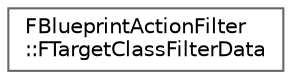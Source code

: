 digraph "Graphical Class Hierarchy"
{
 // INTERACTIVE_SVG=YES
 // LATEX_PDF_SIZE
  bgcolor="transparent";
  edge [fontname=Helvetica,fontsize=10,labelfontname=Helvetica,labelfontsize=10];
  node [fontname=Helvetica,fontsize=10,shape=box,height=0.2,width=0.4];
  rankdir="LR";
  Node0 [id="Node000000",label="FBlueprintActionFilter\l::FTargetClassFilterData",height=0.2,width=0.4,color="grey40", fillcolor="white", style="filled",URL="$dc/d7e/structFBlueprintActionFilter_1_1FTargetClassFilterData.html",tooltip="A list of classes that you want members for."];
}
